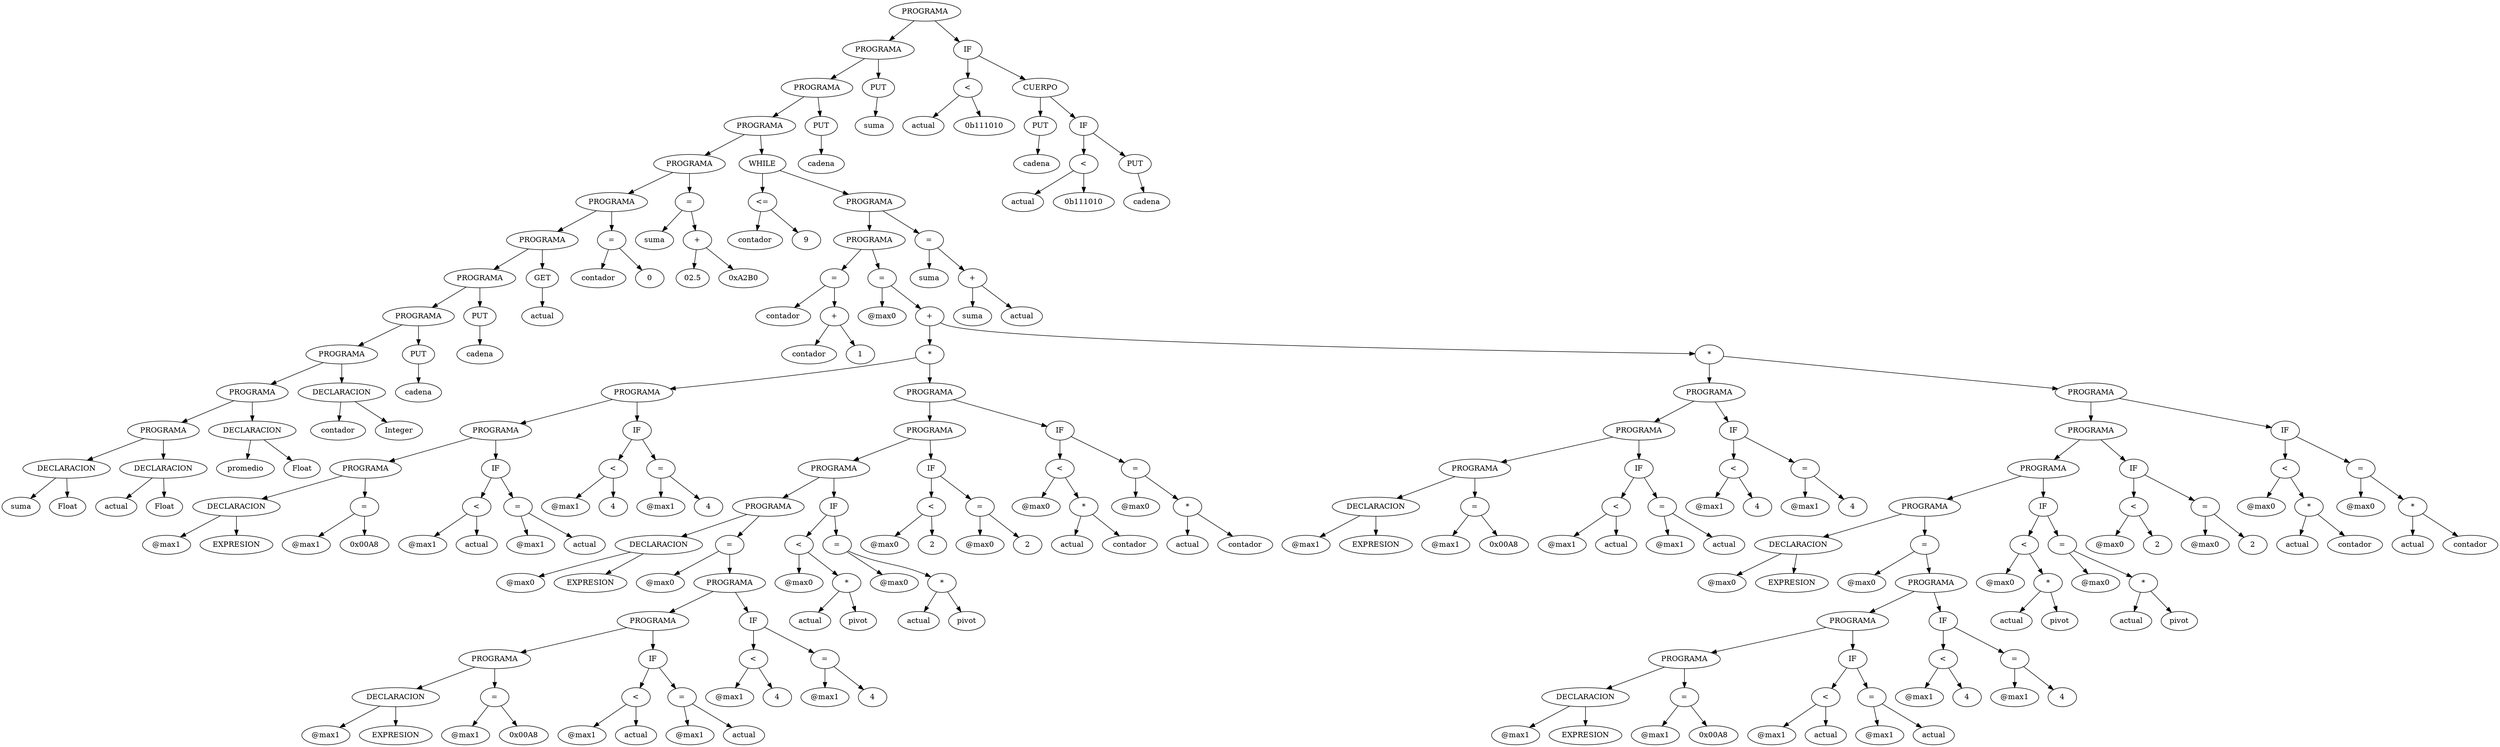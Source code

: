digraph tree {
 1 [label="PROGRAMA"];
 1 -> 2;
 2 [label="PROGRAMA"];
 2 -> 4;
 4 [label="PROGRAMA"];
 4 -> 8;
 8 [label="PROGRAMA"];
 8 -> 16;
 16 [label="PROGRAMA"];
 16 -> 32;
 32 [label="PROGRAMA"];
 32 -> 64;
 64 [label="PROGRAMA"];
 64 -> 128;
 128 [label="PROGRAMA"];
 128 -> 256;
 256 [label="PROGRAMA"];
 256 -> 512;
 512 [label="PROGRAMA"];
 512 -> 1024;
 1024 [label="PROGRAMA"];
 1024 -> 2048;
 2048 [label="PROGRAMA"];
 2048 -> 4096;
 4096 [label="DECLARACION"];
 4096 -> 8192;
 8192 [label="suma"];
 4096 -> 8193;
 8193 [label="Float"];
 2048 -> 4097;
 4097 [label="DECLARACION"];
 4097 -> 8194;
 8194 [label="actual"];
 4097 -> 8195;
 8195 [label="Float"];
 1024 -> 2049;
 2049 [label="DECLARACION"];
 2049 -> 4098;
 4098 [label="promedio"];
 2049 -> 4099;
 4099 [label="Float"];
 512 -> 1025;
 1025 [label="DECLARACION"];
 1025 -> 2050;
 2050 [label="contador"];
 1025 -> 2051;
 2051 [label="Integer"];
 256 -> 513;
 513 [label="PUT"];
 513 -> 1026;
 1026 [label="cadena"];
 128 -> 257;
 257 [label="PUT"];
 257 -> 514;
 514 [label="cadena"];
 64 -> 129;
 129 [label="GET"];
 129 -> 258;
 258 [label="actual"];
 32 -> 65;
 65 [label="="];
 65 -> 130;
 130 [label="contador"];
 65 -> 131;
 131 [label="0"];
 16 -> 33;
 33 [label="="];
 33 -> 66;
 66 [label="suma"];
 33 -> 67;
 67 [label="+"];
 67 -> 134;
 134 [label="02.5"];
 67 -> 135;
 135 [label="0xA2B0"];
 8 -> 17;
 17 [label="WHILE"];
 17 -> 34;
 34 [label="<="];
 34 -> 68;
 68 [label="contador"];
 34 -> 69;
 69 [label="9"];
 17 -> 35;
 35 [label="PROGRAMA"];
 35 -> 70;
 70 [label="PROGRAMA"];
 70 -> 140;
 140 [label="="];
 140 -> 280;
 280 [label="contador"];
 140 -> 281;
 281 [label="+"];
 281 -> 562;
 562 [label="contador"];
 281 -> 563;
 563 [label="1"];
 70 -> 141;
 141 [label="="];
 141 -> 282;
 282 [label="@max0"];
 141 -> 283;
 283 [label="+"];
 283 -> 566;
 566 [label="*"];
 566 -> 1132;
 1132 [label="PROGRAMA"];
 1132 -> 2264;
 2264 [label="PROGRAMA"];
 2264 -> 4528;
 4528 [label="PROGRAMA"];
 4528 -> 9056;
 9056 [label="DECLARACION"];
 9056 -> 18112;
 18112 [label="@max1"];
 9056 -> 18113;
 18113 [label="EXPRESION"];
 4528 -> 9057;
 9057 [label="="];
 9057 -> 18114;
 18114 [label="@max1"];
 9057 -> 18115;
 18115 [label="0x00A8"];
 2264 -> 4529;
 4529 [label="IF"];
 4529 -> 9058;
 9058 [label="<"];
 9058 -> 18116;
 18116 [label="@max1"];
 9058 -> 18117;
 18117 [label="actual"];
 4529 -> 9059;
 9059 [label="="];
 9059 -> 18118;
 18118 [label="@max1"];
 9059 -> 18119;
 18119 [label="actual"];
 1132 -> 2265;
 2265 [label="IF"];
 2265 -> 4530;
 4530 [label="<"];
 4530 -> 9060;
 9060 [label="@max1"];
 4530 -> 9061;
 9061 [label="4"];
 2265 -> 4531;
 4531 [label="="];
 4531 -> 9062;
 9062 [label="@max1"];
 4531 -> 9063;
 9063 [label="4"];
 566 -> 1133;
 1133 [label="PROGRAMA"];
 1133 -> 2266;
 2266 [label="PROGRAMA"];
 2266 -> 4532;
 4532 [label="PROGRAMA"];
 4532 -> 9064;
 9064 [label="PROGRAMA"];
 9064 -> 18128;
 18128 [label="DECLARACION"];
 18128 -> 36256;
 36256 [label="@max0"];
 18128 -> 36257;
 36257 [label="EXPRESION"];
 9064 -> 18129;
 18129 [label="="];
 18129 -> 36258;
 36258 [label="@max0"];
 18129 -> 36259;
 36259 [label="PROGRAMA"];
 36259 -> 72518;
 72518 [label="PROGRAMA"];
 72518 -> 145036;
 145036 [label="PROGRAMA"];
 145036 -> 290072;
 290072 [label="DECLARACION"];
 290072 -> 580144;
 580144 [label="@max1"];
 290072 -> 580145;
 580145 [label="EXPRESION"];
 145036 -> 290073;
 290073 [label="="];
 290073 -> 580146;
 580146 [label="@max1"];
 290073 -> 580147;
 580147 [label="0x00A8"];
 72518 -> 145037;
 145037 [label="IF"];
 145037 -> 290074;
 290074 [label="<"];
 290074 -> 580148;
 580148 [label="@max1"];
 290074 -> 580149;
 580149 [label="actual"];
 145037 -> 290075;
 290075 [label="="];
 290075 -> 580150;
 580150 [label="@max1"];
 290075 -> 580151;
 580151 [label="actual"];
 36259 -> 72519;
 72519 [label="IF"];
 72519 -> 145038;
 145038 [label="<"];
 145038 -> 290076;
 290076 [label="@max1"];
 145038 -> 290077;
 290077 [label="4"];
 72519 -> 145039;
 145039 [label="="];
 145039 -> 290078;
 290078 [label="@max1"];
 145039 -> 290079;
 290079 [label="4"];
 4532 -> 9065;
 9065 [label="IF"];
 9065 -> 18130;
 18130 [label="<"];
 18130 -> 36260;
 36260 [label="@max0"];
 18130 -> 36261;
 36261 [label="*"];
 36261 -> 72522;
 72522 [label="actual"];
 36261 -> 72523;
 72523 [label="pivot"];
 9065 -> 18131;
 18131 [label="="];
 18131 -> 36262;
 36262 [label="@max0"];
 18131 -> 36263;
 36263 [label="*"];
 36263 -> 72526;
 72526 [label="actual"];
 36263 -> 72527;
 72527 [label="pivot"];
 2266 -> 4533;
 4533 [label="IF"];
 4533 -> 9066;
 9066 [label="<"];
 9066 -> 18132;
 18132 [label="@max0"];
 9066 -> 18133;
 18133 [label="2"];
 4533 -> 9067;
 9067 [label="="];
 9067 -> 18134;
 18134 [label="@max0"];
 9067 -> 18135;
 18135 [label="2"];
 1133 -> 2267;
 2267 [label="IF"];
 2267 -> 4534;
 4534 [label="<"];
 4534 -> 9068;
 9068 [label="@max0"];
 4534 -> 9069;
 9069 [label="*"];
 9069 -> 18138;
 18138 [label="actual"];
 9069 -> 18139;
 18139 [label="contador"];
 2267 -> 4535;
 4535 [label="="];
 4535 -> 9070;
 9070 [label="@max0"];
 4535 -> 9071;
 9071 [label="*"];
 9071 -> 18142;
 18142 [label="actual"];
 9071 -> 18143;
 18143 [label="contador"];
 283 -> 567;
 567 [label="*"];
 567 -> 1134;
 1134 [label="PROGRAMA"];
 1134 -> 2268;
 2268 [label="PROGRAMA"];
 2268 -> 4536;
 4536 [label="PROGRAMA"];
 4536 -> 9072;
 9072 [label="DECLARACION"];
 9072 -> 18144;
 18144 [label="@max1"];
 9072 -> 18145;
 18145 [label="EXPRESION"];
 4536 -> 9073;
 9073 [label="="];
 9073 -> 18146;
 18146 [label="@max1"];
 9073 -> 18147;
 18147 [label="0x00A8"];
 2268 -> 4537;
 4537 [label="IF"];
 4537 -> 9074;
 9074 [label="<"];
 9074 -> 18148;
 18148 [label="@max1"];
 9074 -> 18149;
 18149 [label="actual"];
 4537 -> 9075;
 9075 [label="="];
 9075 -> 18150;
 18150 [label="@max1"];
 9075 -> 18151;
 18151 [label="actual"];
 1134 -> 2269;
 2269 [label="IF"];
 2269 -> 4538;
 4538 [label="<"];
 4538 -> 9076;
 9076 [label="@max1"];
 4538 -> 9077;
 9077 [label="4"];
 2269 -> 4539;
 4539 [label="="];
 4539 -> 9078;
 9078 [label="@max1"];
 4539 -> 9079;
 9079 [label="4"];
 567 -> 1135;
 1135 [label="PROGRAMA"];
 1135 -> 2270;
 2270 [label="PROGRAMA"];
 2270 -> 4540;
 4540 [label="PROGRAMA"];
 4540 -> 9080;
 9080 [label="PROGRAMA"];
 9080 -> 18160;
 18160 [label="DECLARACION"];
 18160 -> 36320;
 36320 [label="@max0"];
 18160 -> 36321;
 36321 [label="EXPRESION"];
 9080 -> 18161;
 18161 [label="="];
 18161 -> 36322;
 36322 [label="@max0"];
 18161 -> 36323;
 36323 [label="PROGRAMA"];
 36323 -> 72646;
 72646 [label="PROGRAMA"];
 72646 -> 145292;
 145292 [label="PROGRAMA"];
 145292 -> 290584;
 290584 [label="DECLARACION"];
 290584 -> 581168;
 581168 [label="@max1"];
 290584 -> 581169;
 581169 [label="EXPRESION"];
 145292 -> 290585;
 290585 [label="="];
 290585 -> 581170;
 581170 [label="@max1"];
 290585 -> 581171;
 581171 [label="0x00A8"];
 72646 -> 145293;
 145293 [label="IF"];
 145293 -> 290586;
 290586 [label="<"];
 290586 -> 581172;
 581172 [label="@max1"];
 290586 -> 581173;
 581173 [label="actual"];
 145293 -> 290587;
 290587 [label="="];
 290587 -> 581174;
 581174 [label="@max1"];
 290587 -> 581175;
 581175 [label="actual"];
 36323 -> 72647;
 72647 [label="IF"];
 72647 -> 145294;
 145294 [label="<"];
 145294 -> 290588;
 290588 [label="@max1"];
 145294 -> 290589;
 290589 [label="4"];
 72647 -> 145295;
 145295 [label="="];
 145295 -> 290590;
 290590 [label="@max1"];
 145295 -> 290591;
 290591 [label="4"];
 4540 -> 9081;
 9081 [label="IF"];
 9081 -> 18162;
 18162 [label="<"];
 18162 -> 36324;
 36324 [label="@max0"];
 18162 -> 36325;
 36325 [label="*"];
 36325 -> 72650;
 72650 [label="actual"];
 36325 -> 72651;
 72651 [label="pivot"];
 9081 -> 18163;
 18163 [label="="];
 18163 -> 36326;
 36326 [label="@max0"];
 18163 -> 36327;
 36327 [label="*"];
 36327 -> 72654;
 72654 [label="actual"];
 36327 -> 72655;
 72655 [label="pivot"];
 2270 -> 4541;
 4541 [label="IF"];
 4541 -> 9082;
 9082 [label="<"];
 9082 -> 18164;
 18164 [label="@max0"];
 9082 -> 18165;
 18165 [label="2"];
 4541 -> 9083;
 9083 [label="="];
 9083 -> 18166;
 18166 [label="@max0"];
 9083 -> 18167;
 18167 [label="2"];
 1135 -> 2271;
 2271 [label="IF"];
 2271 -> 4542;
 4542 [label="<"];
 4542 -> 9084;
 9084 [label="@max0"];
 4542 -> 9085;
 9085 [label="*"];
 9085 -> 18170;
 18170 [label="actual"];
 9085 -> 18171;
 18171 [label="contador"];
 2271 -> 4543;
 4543 [label="="];
 4543 -> 9086;
 9086 [label="@max0"];
 4543 -> 9087;
 9087 [label="*"];
 9087 -> 18174;
 18174 [label="actual"];
 9087 -> 18175;
 18175 [label="contador"];
 35 -> 71;
 71 [label="="];
 71 -> 142;
 142 [label="suma"];
 71 -> 143;
 143 [label="+"];
 143 -> 286;
 286 [label="suma"];
 143 -> 287;
 287 [label="actual"];
 4 -> 9;
 9 [label="PUT"];
 9 -> 18;
 18 [label="cadena"];
 2 -> 5;
 5 [label="PUT"];
 5 -> 10;
 10 [label="suma"];
 1 -> 3;
 3 [label="IF"];
 3 -> 6;
 6 [label="<"];
 6 -> 12;
 12 [label="actual"];
 6 -> 13;
 13 [label="0b111010"];
 3 -> 7;
 7 [label="CUERPO"];
 7 -> 14;
 14 [label="PUT"];
 14 -> 28;
 28 [label="cadena"];
 7 -> 15;
 15 [label="IF"];
 15 -> 30;
 30 [label="<"];
 30 -> 60;
 60 [label="actual"];
 30 -> 61;
 61 [label="0b111010"];
 15 -> 31;
 31 [label="PUT"];
 31 -> 62;
 62 [label="cadena"];
}
